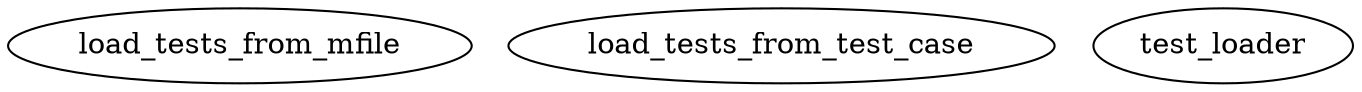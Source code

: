 /* Created by mdot for Matlab */
digraph m2html {

  load_tests_from_mfile [URL="load_tests_from_mfile.html"];
  load_tests_from_test_case [URL="load_tests_from_test_case.html"];
  test_loader [URL="test_loader.html"];
}
